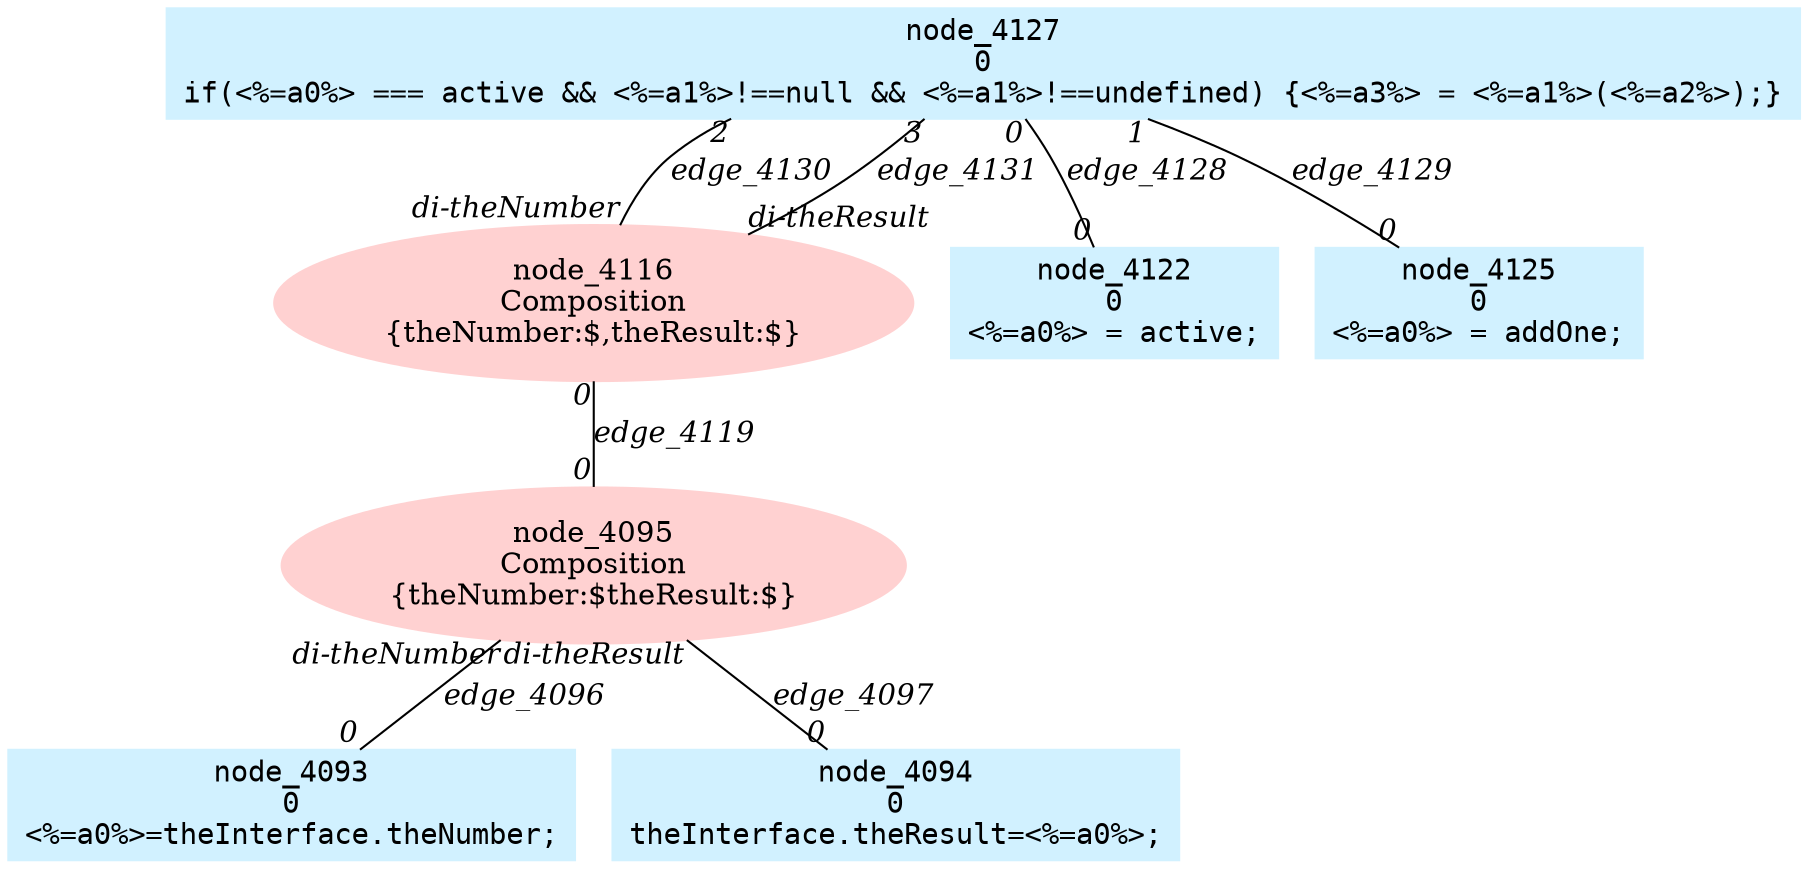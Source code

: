 digraph g{node_4095 [shape=ellipse, style=filled, color="#ffd1d1", label="node_4095
Composition
{theNumber:$theResult:$}" ]
node_4116 [shape=ellipse, style=filled, color="#ffd1d1", label="node_4116
Composition
{theNumber:$,theResult:$}" ]
node_4093 [shape=box, style=filled, color="#d1f1ff", fontname="Courier", label="node_4093
0
<%=a0%>=theInterface.theNumber;
" ]
node_4094 [shape=box, style=filled, color="#d1f1ff", fontname="Courier", label="node_4094
0
theInterface.theResult=<%=a0%>;
" ]
node_4122 [shape=box, style=filled, color="#d1f1ff", fontname="Courier", label="node_4122
0
<%=a0%> = active;
" ]
node_4125 [shape=box, style=filled, color="#d1f1ff", fontname="Courier", label="node_4125
0
<%=a0%> = addOne;
" ]
node_4127 [shape=box, style=filled, color="#d1f1ff", fontname="Courier", label="node_4127
0
if(<%=a0%> === active && <%=a1%>!==null && <%=a1%>!==undefined) {<%=a3%> = <%=a1%>(<%=a2%>);}
" ]
node_4095 -> node_4093 [dir=none, arrowHead=none, fontname="Times-Italic", label="edge_4096",  headlabel="0", taillabel="di-theNumber" ]
node_4095 -> node_4094 [dir=none, arrowHead=none, fontname="Times-Italic", label="edge_4097",  headlabel="0", taillabel="di-theResult" ]
node_4116 -> node_4095 [dir=none, arrowHead=none, fontname="Times-Italic", label="edge_4119",  headlabel="0", taillabel="0" ]
node_4127 -> node_4122 [dir=none, arrowHead=none, fontname="Times-Italic", label="edge_4128",  headlabel="0", taillabel="0" ]
node_4127 -> node_4125 [dir=none, arrowHead=none, fontname="Times-Italic", label="edge_4129",  headlabel="0", taillabel="1" ]
node_4127 -> node_4116 [dir=none, arrowHead=none, fontname="Times-Italic", label="edge_4130",  headlabel="di-theNumber", taillabel="2" ]
node_4127 -> node_4116 [dir=none, arrowHead=none, fontname="Times-Italic", label="edge_4131",  headlabel="di-theResult", taillabel="3" ]
}
